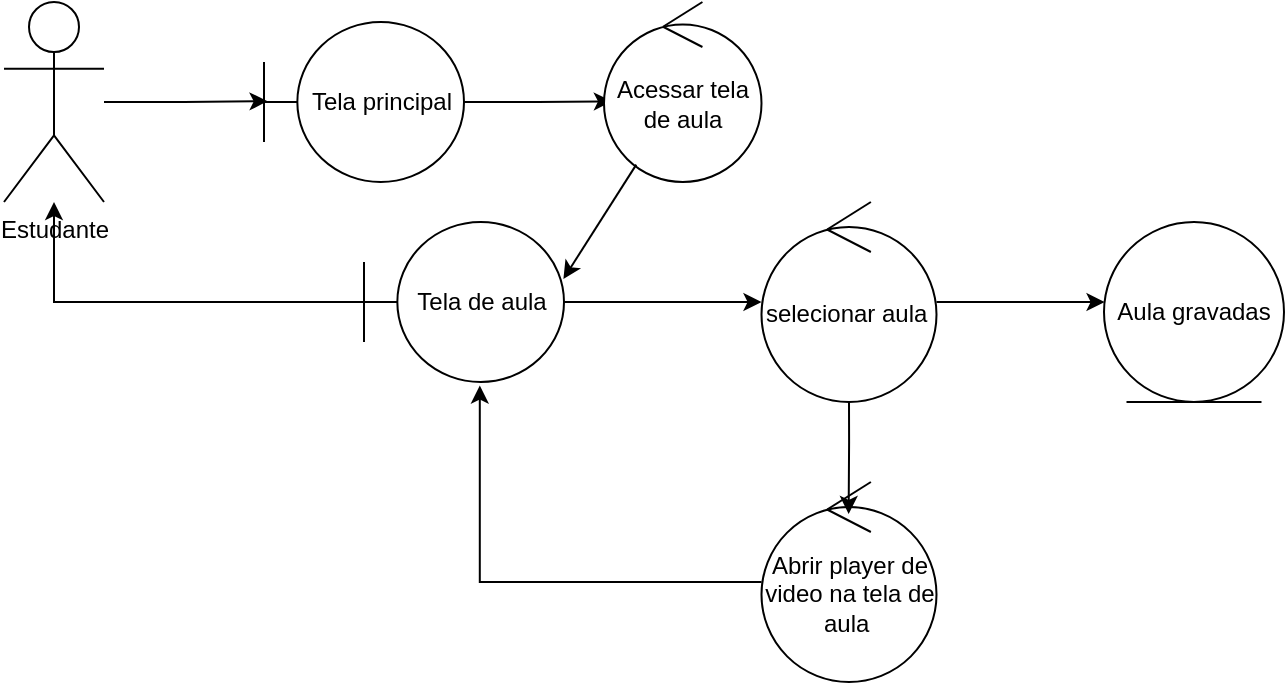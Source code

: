 <mxfile version="24.8.2">
  <diagram name="Página-1" id="A1XricTwvR2LtzFUGfRS">
    <mxGraphModel dx="2053" dy="634" grid="1" gridSize="10" guides="1" tooltips="1" connect="1" arrows="1" fold="1" page="1" pageScale="1" pageWidth="827" pageHeight="1169" math="0" shadow="0">
      <root>
        <mxCell id="0" />
        <mxCell id="1" parent="0" />
        <mxCell id="thF2VDcHaVG7FaZjGytK-1" value="Estudante" style="shape=umlActor;verticalLabelPosition=bottom;verticalAlign=top;html=1;outlineConnect=0;" parent="1" vertex="1">
          <mxGeometry x="-100" y="30" width="50" height="100" as="geometry" />
        </mxCell>
        <mxCell id="thF2VDcHaVG7FaZjGytK-5" value="Tela principal" style="shape=umlBoundary;whiteSpace=wrap;html=1;" parent="1" vertex="1">
          <mxGeometry x="30" y="40" width="100" height="80" as="geometry" />
        </mxCell>
        <mxCell id="thF2VDcHaVG7FaZjGytK-9" style="edgeStyle=orthogonalEdgeStyle;rounded=0;orthogonalLoop=1;jettySize=auto;html=1;entryX=0.05;entryY=0.496;entryDx=0;entryDy=0;entryPerimeter=0;" parent="1" source="thF2VDcHaVG7FaZjGytK-5" edge="1">
          <mxGeometry relative="1" as="geometry">
            <mxPoint x="203.938" y="79.64" as="targetPoint" />
          </mxGeometry>
        </mxCell>
        <mxCell id="thF2VDcHaVG7FaZjGytK-35" style="edgeStyle=orthogonalEdgeStyle;rounded=0;orthogonalLoop=1;jettySize=auto;html=1;entryX=0.018;entryY=0.495;entryDx=0;entryDy=0;entryPerimeter=0;" parent="1" source="thF2VDcHaVG7FaZjGytK-1" target="thF2VDcHaVG7FaZjGytK-5" edge="1">
          <mxGeometry relative="1" as="geometry" />
        </mxCell>
        <mxCell id="thF2VDcHaVG7FaZjGytK-37" value="Acessar tela de aula" style="ellipse;shape=umlControl;whiteSpace=wrap;html=1;" parent="1" vertex="1">
          <mxGeometry x="200" y="30" width="78.75" height="90" as="geometry" />
        </mxCell>
        <mxCell id="yQ8m5PVfVtzuY-FzAJRZ-1" style="edgeStyle=orthogonalEdgeStyle;rounded=0;orthogonalLoop=1;jettySize=auto;html=1;" edge="1" parent="1" source="thF2VDcHaVG7FaZjGytK-38" target="thF2VDcHaVG7FaZjGytK-1">
          <mxGeometry relative="1" as="geometry" />
        </mxCell>
        <mxCell id="yQ8m5PVfVtzuY-FzAJRZ-3" style="edgeStyle=orthogonalEdgeStyle;rounded=0;orthogonalLoop=1;jettySize=auto;html=1;" edge="1" parent="1" source="thF2VDcHaVG7FaZjGytK-38" target="yQ8m5PVfVtzuY-FzAJRZ-2">
          <mxGeometry relative="1" as="geometry" />
        </mxCell>
        <mxCell id="thF2VDcHaVG7FaZjGytK-38" value="Tela de aula" style="shape=umlBoundary;whiteSpace=wrap;html=1;" parent="1" vertex="1">
          <mxGeometry x="80" y="140" width="100" height="80" as="geometry" />
        </mxCell>
        <mxCell id="thF2VDcHaVG7FaZjGytK-39" value="" style="endArrow=classic;html=1;rounded=0;entryX=0.997;entryY=0.356;entryDx=0;entryDy=0;entryPerimeter=0;" parent="1" source="thF2VDcHaVG7FaZjGytK-37" target="thF2VDcHaVG7FaZjGytK-38" edge="1">
          <mxGeometry width="50" height="50" relative="1" as="geometry">
            <mxPoint x="280" y="250" as="sourcePoint" />
            <mxPoint x="330" y="200" as="targetPoint" />
          </mxGeometry>
        </mxCell>
        <mxCell id="yQ8m5PVfVtzuY-FzAJRZ-5" style="edgeStyle=orthogonalEdgeStyle;rounded=0;orthogonalLoop=1;jettySize=auto;html=1;" edge="1" parent="1" source="yQ8m5PVfVtzuY-FzAJRZ-2" target="yQ8m5PVfVtzuY-FzAJRZ-4">
          <mxGeometry relative="1" as="geometry">
            <Array as="points">
              <mxPoint x="440" y="180" />
              <mxPoint x="440" y="180" />
            </Array>
          </mxGeometry>
        </mxCell>
        <mxCell id="yQ8m5PVfVtzuY-FzAJRZ-2" value="selecionar aula&amp;nbsp;" style="ellipse;shape=umlControl;whiteSpace=wrap;html=1;" vertex="1" parent="1">
          <mxGeometry x="278.75" y="130" width="87.5" height="100" as="geometry" />
        </mxCell>
        <mxCell id="yQ8m5PVfVtzuY-FzAJRZ-4" value="Aula gravadas" style="ellipse;shape=umlEntity;whiteSpace=wrap;html=1;" vertex="1" parent="1">
          <mxGeometry x="450" y="140" width="90" height="90" as="geometry" />
        </mxCell>
        <mxCell id="yQ8m5PVfVtzuY-FzAJRZ-6" value="Abrir player de video na tela de aula&amp;nbsp;" style="ellipse;shape=umlControl;whiteSpace=wrap;html=1;" vertex="1" parent="1">
          <mxGeometry x="278.75" y="270" width="87.5" height="100" as="geometry" />
        </mxCell>
        <mxCell id="yQ8m5PVfVtzuY-FzAJRZ-9" style="edgeStyle=orthogonalEdgeStyle;rounded=0;orthogonalLoop=1;jettySize=auto;html=1;entryX=0.498;entryY=0.16;entryDx=0;entryDy=0;entryPerimeter=0;" edge="1" parent="1" source="yQ8m5PVfVtzuY-FzAJRZ-2" target="yQ8m5PVfVtzuY-FzAJRZ-6">
          <mxGeometry relative="1" as="geometry" />
        </mxCell>
        <mxCell id="yQ8m5PVfVtzuY-FzAJRZ-10" style="edgeStyle=orthogonalEdgeStyle;rounded=0;orthogonalLoop=1;jettySize=auto;html=1;entryX=0.579;entryY=1.022;entryDx=0;entryDy=0;entryPerimeter=0;" edge="1" parent="1" source="yQ8m5PVfVtzuY-FzAJRZ-6" target="thF2VDcHaVG7FaZjGytK-38">
          <mxGeometry relative="1" as="geometry" />
        </mxCell>
      </root>
    </mxGraphModel>
  </diagram>
</mxfile>
